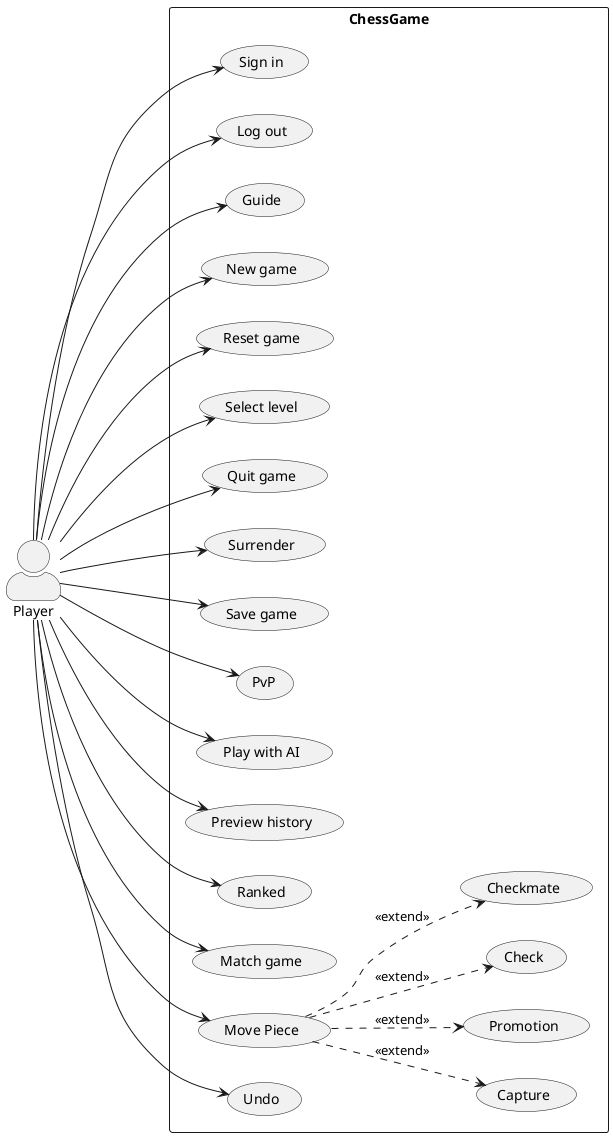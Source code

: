 @startuml Application use cases diagram
skinparam actorStyle awesome
left to right direction
:Player: as player

rectangle ChessGame {
  usecase "Sign in" as signin
  usecase "Log out" as logout
  usecase "Guide" as guide
  usecase "New game" as newgame
  usecase "Reset game" as reset
  usecase "Select level" as level
  usecase "Quit game" as quit
  usecase "Surrender" as surrender
  usecase "Save game" as save 
  usecase "PvP" as playwithPerson
  usecase "Play with AI" as playwithAI
  usecase "Preview history" as history
  usecase "Ranked" as ranked
  usecase "Match game" as match
  usecase "Move Piece" as move
  usecase "Undo" as undo
  usecase "Capture" as capture
  usecase "Promotion" as promotion
  usecase "Check" as check
  usecase "Checkmate" as checkmate

  move ..> promotion: <<extend>>
  move ..> capture: <<extend>>
  move ..> check: <<extend>>
  move ..> checkmate: <<extend>>
}

player ---> signin
player ---> logout
player ---> guide
player ---> newgame
player ---> reset
player ---> level
player ---> quit
player ---> surrender
player ---> save
player ---> playwithPerson
player ---> playwithAI
player ---> history
player ---> ranked
player ---> match
player ---> move
player ---> undo


@enduml
